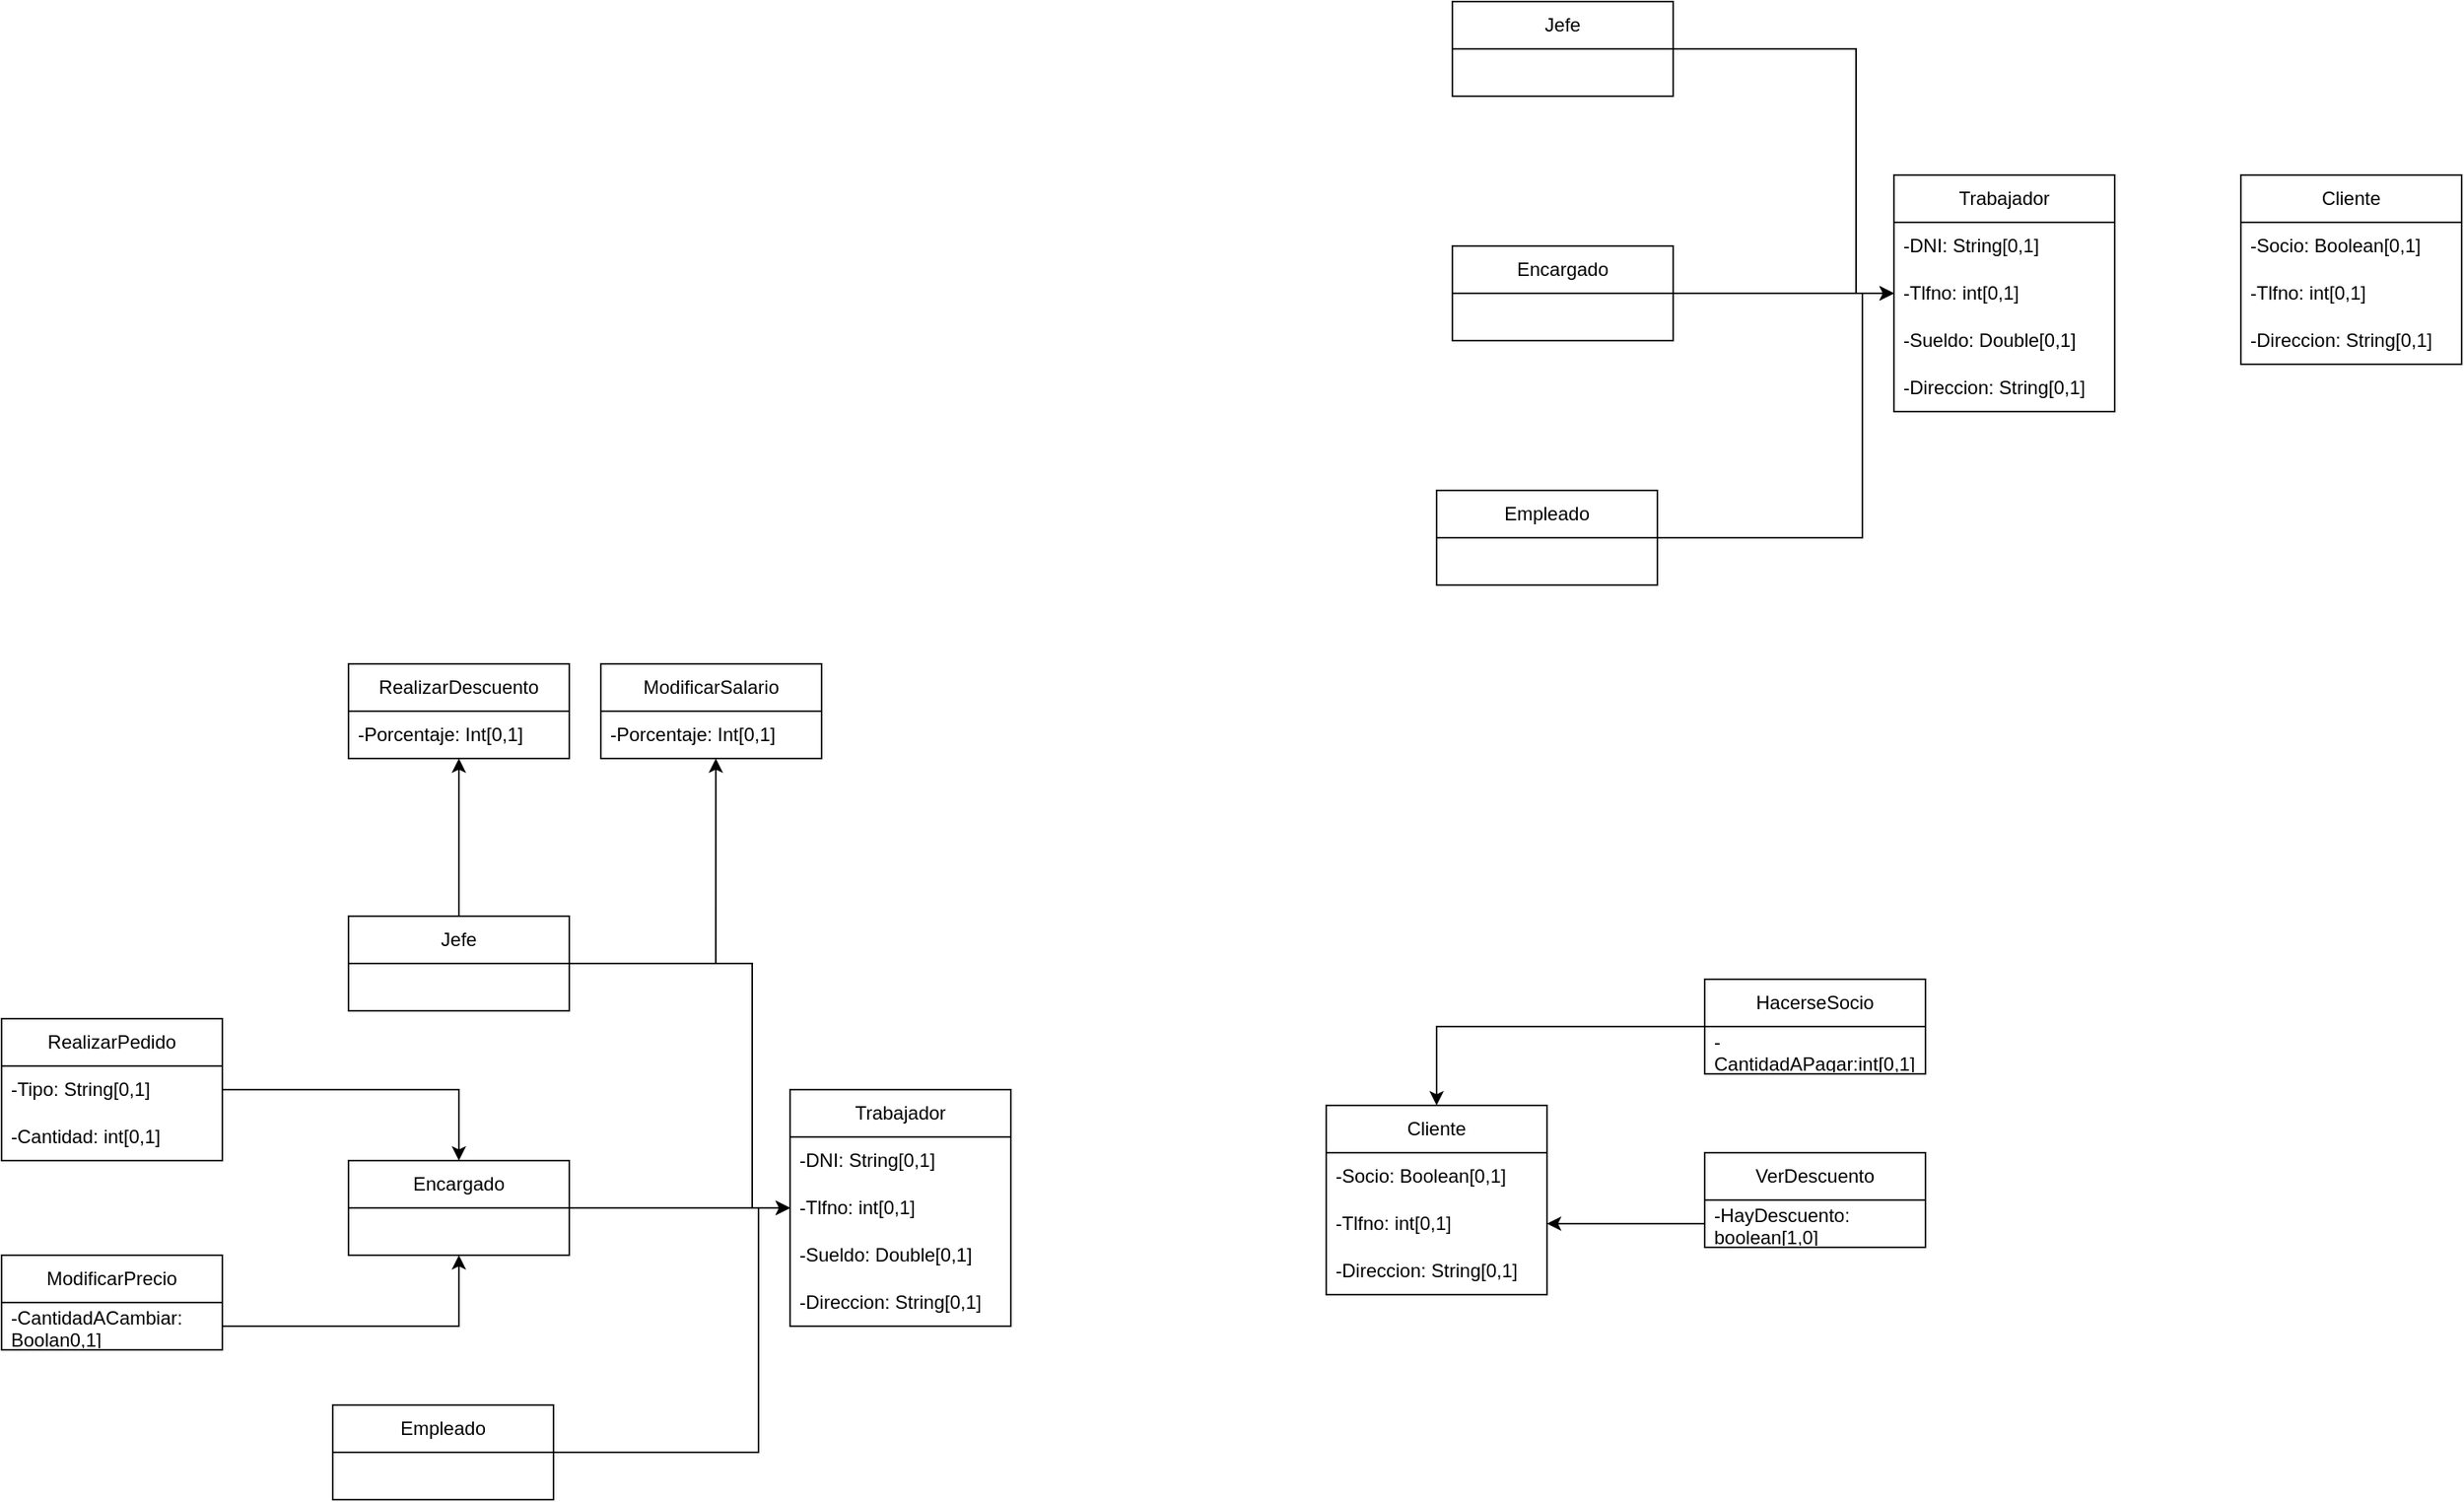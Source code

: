<mxfile version="24.2.5" type="device">
  <diagram name="Página-1" id="Te_dCWf47TYjOMwu0fgj">
    <mxGraphModel dx="1621" dy="1957" grid="1" gridSize="10" guides="1" tooltips="1" connect="1" arrows="1" fold="1" page="1" pageScale="1" pageWidth="827" pageHeight="1169" math="0" shadow="0">
      <root>
        <mxCell id="0" />
        <mxCell id="1" parent="0" />
        <mxCell id="3V_MfTSVL9cRkVpVSin2-2" value="Trabajador" style="swimlane;fontStyle=0;childLayout=stackLayout;horizontal=1;startSize=30;horizontalStack=0;resizeParent=1;resizeParentMax=0;resizeLast=0;collapsible=1;marginBottom=0;whiteSpace=wrap;html=1;" parent="1" vertex="1">
          <mxGeometry x="330" y="200" width="140" height="150" as="geometry" />
        </mxCell>
        <mxCell id="3V_MfTSVL9cRkVpVSin2-3" value="-DNI: String[0,1]" style="text;strokeColor=none;fillColor=none;align=left;verticalAlign=middle;spacingLeft=4;spacingRight=4;overflow=hidden;points=[[0,0.5],[1,0.5]];portConstraint=eastwest;rotatable=0;whiteSpace=wrap;html=1;" parent="3V_MfTSVL9cRkVpVSin2-2" vertex="1">
          <mxGeometry y="30" width="140" height="30" as="geometry" />
        </mxCell>
        <mxCell id="3V_MfTSVL9cRkVpVSin2-4" value="-Tlfno: int[0,1]" style="text;strokeColor=none;fillColor=none;align=left;verticalAlign=middle;spacingLeft=4;spacingRight=4;overflow=hidden;points=[[0,0.5],[1,0.5]];portConstraint=eastwest;rotatable=0;whiteSpace=wrap;html=1;" parent="3V_MfTSVL9cRkVpVSin2-2" vertex="1">
          <mxGeometry y="60" width="140" height="30" as="geometry" />
        </mxCell>
        <mxCell id="3V_MfTSVL9cRkVpVSin2-5" value="-Sueldo: Double[0,1]" style="text;strokeColor=none;fillColor=none;align=left;verticalAlign=middle;spacingLeft=4;spacingRight=4;overflow=hidden;points=[[0,0.5],[1,0.5]];portConstraint=eastwest;rotatable=0;whiteSpace=wrap;html=1;" parent="3V_MfTSVL9cRkVpVSin2-2" vertex="1">
          <mxGeometry y="90" width="140" height="30" as="geometry" />
        </mxCell>
        <mxCell id="3V_MfTSVL9cRkVpVSin2-6" value="-Direccion: String[0,1]" style="text;strokeColor=none;fillColor=none;align=left;verticalAlign=middle;spacingLeft=4;spacingRight=4;overflow=hidden;points=[[0,0.5],[1,0.5]];portConstraint=eastwest;rotatable=0;whiteSpace=wrap;html=1;" parent="3V_MfTSVL9cRkVpVSin2-2" vertex="1">
          <mxGeometry y="120" width="140" height="30" as="geometry" />
        </mxCell>
        <mxCell id="3V_MfTSVL9cRkVpVSin2-25" style="edgeStyle=orthogonalEdgeStyle;rounded=0;orthogonalLoop=1;jettySize=auto;html=1;entryX=0.5;entryY=1;entryDx=0;entryDy=0;" parent="1" source="3V_MfTSVL9cRkVpVSin2-7" target="3V_MfTSVL9cRkVpVSin2-21" edge="1">
          <mxGeometry relative="1" as="geometry" />
        </mxCell>
        <mxCell id="3V_MfTSVL9cRkVpVSin2-7" value="Jefe" style="swimlane;fontStyle=0;childLayout=stackLayout;horizontal=1;startSize=30;horizontalStack=0;resizeParent=1;resizeParentMax=0;resizeLast=0;collapsible=1;marginBottom=0;whiteSpace=wrap;html=1;" parent="1" vertex="1">
          <mxGeometry x="50" y="90" width="140" height="60" as="geometry" />
        </mxCell>
        <mxCell id="3V_MfTSVL9cRkVpVSin2-14" style="edgeStyle=orthogonalEdgeStyle;rounded=0;orthogonalLoop=1;jettySize=auto;html=1;entryX=0;entryY=0.5;entryDx=0;entryDy=0;" parent="1" source="3V_MfTSVL9cRkVpVSin2-11" target="3V_MfTSVL9cRkVpVSin2-4" edge="1">
          <mxGeometry relative="1" as="geometry" />
        </mxCell>
        <mxCell id="3V_MfTSVL9cRkVpVSin2-11" value="Encargado" style="swimlane;fontStyle=0;childLayout=stackLayout;horizontal=1;startSize=30;horizontalStack=0;resizeParent=1;resizeParentMax=0;resizeLast=0;collapsible=1;marginBottom=0;whiteSpace=wrap;html=1;" parent="1" vertex="1">
          <mxGeometry x="50" y="245" width="140" height="60" as="geometry" />
        </mxCell>
        <mxCell id="3V_MfTSVL9cRkVpVSin2-15" style="edgeStyle=orthogonalEdgeStyle;rounded=0;orthogonalLoop=1;jettySize=auto;html=1;entryX=0;entryY=0.5;entryDx=0;entryDy=0;" parent="1" source="3V_MfTSVL9cRkVpVSin2-12" target="3V_MfTSVL9cRkVpVSin2-4" edge="1">
          <mxGeometry relative="1" as="geometry">
            <Array as="points">
              <mxPoint x="310" y="430" />
              <mxPoint x="310" y="275" />
            </Array>
          </mxGeometry>
        </mxCell>
        <mxCell id="3V_MfTSVL9cRkVpVSin2-12" value="Empleado" style="swimlane;fontStyle=0;childLayout=stackLayout;horizontal=1;startSize=30;horizontalStack=0;resizeParent=1;resizeParentMax=0;resizeLast=0;collapsible=1;marginBottom=0;whiteSpace=wrap;html=1;" parent="1" vertex="1">
          <mxGeometry x="40" y="400" width="140" height="60" as="geometry" />
        </mxCell>
        <mxCell id="3V_MfTSVL9cRkVpVSin2-13" style="edgeStyle=orthogonalEdgeStyle;rounded=0;orthogonalLoop=1;jettySize=auto;html=1;entryX=0;entryY=0.5;entryDx=0;entryDy=0;" parent="1" source="3V_MfTSVL9cRkVpVSin2-7" target="3V_MfTSVL9cRkVpVSin2-4" edge="1">
          <mxGeometry relative="1" as="geometry">
            <Array as="points">
              <mxPoint x="306" y="120" />
              <mxPoint x="306" y="275" />
            </Array>
          </mxGeometry>
        </mxCell>
        <mxCell id="3V_MfTSVL9cRkVpVSin2-16" value="Cliente" style="swimlane;fontStyle=0;childLayout=stackLayout;horizontal=1;startSize=30;horizontalStack=0;resizeParent=1;resizeParentMax=0;resizeLast=0;collapsible=1;marginBottom=0;whiteSpace=wrap;html=1;" parent="1" vertex="1">
          <mxGeometry x="670" y="210" width="140" height="120" as="geometry" />
        </mxCell>
        <mxCell id="3V_MfTSVL9cRkVpVSin2-17" value="-Socio: Boolean[0,1]" style="text;strokeColor=none;fillColor=none;align=left;verticalAlign=middle;spacingLeft=4;spacingRight=4;overflow=hidden;points=[[0,0.5],[1,0.5]];portConstraint=eastwest;rotatable=0;whiteSpace=wrap;html=1;" parent="3V_MfTSVL9cRkVpVSin2-16" vertex="1">
          <mxGeometry y="30" width="140" height="30" as="geometry" />
        </mxCell>
        <mxCell id="3V_MfTSVL9cRkVpVSin2-18" value="-Tlfno: int[0,1]" style="text;strokeColor=none;fillColor=none;align=left;verticalAlign=middle;spacingLeft=4;spacingRight=4;overflow=hidden;points=[[0,0.5],[1,0.5]];portConstraint=eastwest;rotatable=0;whiteSpace=wrap;html=1;" parent="3V_MfTSVL9cRkVpVSin2-16" vertex="1">
          <mxGeometry y="60" width="140" height="30" as="geometry" />
        </mxCell>
        <mxCell id="3V_MfTSVL9cRkVpVSin2-20" value="-Direccion: String[0,1]" style="text;strokeColor=none;fillColor=none;align=left;verticalAlign=middle;spacingLeft=4;spacingRight=4;overflow=hidden;points=[[0,0.5],[1,0.5]];portConstraint=eastwest;rotatable=0;whiteSpace=wrap;html=1;" parent="3V_MfTSVL9cRkVpVSin2-16" vertex="1">
          <mxGeometry y="90" width="140" height="30" as="geometry" />
        </mxCell>
        <mxCell id="3V_MfTSVL9cRkVpVSin2-21" value="RealizarDescuento" style="swimlane;fontStyle=0;childLayout=stackLayout;horizontal=1;startSize=30;horizontalStack=0;resizeParent=1;resizeParentMax=0;resizeLast=0;collapsible=1;marginBottom=0;whiteSpace=wrap;html=1;" parent="1" vertex="1">
          <mxGeometry x="50" y="-70" width="140" height="60" as="geometry" />
        </mxCell>
        <mxCell id="3V_MfTSVL9cRkVpVSin2-22" value="-Porcentaje: Int[0,1]" style="text;strokeColor=none;fillColor=none;align=left;verticalAlign=middle;spacingLeft=4;spacingRight=4;overflow=hidden;points=[[0,0.5],[1,0.5]];portConstraint=eastwest;rotatable=0;whiteSpace=wrap;html=1;" parent="3V_MfTSVL9cRkVpVSin2-21" vertex="1">
          <mxGeometry y="30" width="140" height="30" as="geometry" />
        </mxCell>
        <mxCell id="3V_MfTSVL9cRkVpVSin2-31" value="ModificarSalario" style="swimlane;fontStyle=0;childLayout=stackLayout;horizontal=1;startSize=30;horizontalStack=0;resizeParent=1;resizeParentMax=0;resizeLast=0;collapsible=1;marginBottom=0;whiteSpace=wrap;html=1;" parent="1" vertex="1">
          <mxGeometry x="210" y="-70" width="140" height="60" as="geometry" />
        </mxCell>
        <mxCell id="3V_MfTSVL9cRkVpVSin2-32" value="-Porcentaje: Int[0,1]" style="text;strokeColor=none;fillColor=none;align=left;verticalAlign=middle;spacingLeft=4;spacingRight=4;overflow=hidden;points=[[0,0.5],[1,0.5]];portConstraint=eastwest;rotatable=0;whiteSpace=wrap;html=1;" parent="3V_MfTSVL9cRkVpVSin2-31" vertex="1">
          <mxGeometry y="30" width="140" height="30" as="geometry" />
        </mxCell>
        <mxCell id="3V_MfTSVL9cRkVpVSin2-33" style="edgeStyle=orthogonalEdgeStyle;rounded=0;orthogonalLoop=1;jettySize=auto;html=1;entryX=0.521;entryY=1;entryDx=0;entryDy=0;entryPerimeter=0;" parent="1" source="3V_MfTSVL9cRkVpVSin2-7" target="3V_MfTSVL9cRkVpVSin2-32" edge="1">
          <mxGeometry relative="1" as="geometry">
            <Array as="points">
              <mxPoint x="283" y="120" />
            </Array>
          </mxGeometry>
        </mxCell>
        <mxCell id="3V_MfTSVL9cRkVpVSin2-34" value="RealizarPedido" style="swimlane;fontStyle=0;childLayout=stackLayout;horizontal=1;startSize=30;horizontalStack=0;resizeParent=1;resizeParentMax=0;resizeLast=0;collapsible=1;marginBottom=0;whiteSpace=wrap;html=1;" parent="1" vertex="1">
          <mxGeometry x="-170" y="155" width="140" height="90" as="geometry" />
        </mxCell>
        <mxCell id="3V_MfTSVL9cRkVpVSin2-35" value="-Tipo: String[0,1]" style="text;strokeColor=none;fillColor=none;align=left;verticalAlign=middle;spacingLeft=4;spacingRight=4;overflow=hidden;points=[[0,0.5],[1,0.5]];portConstraint=eastwest;rotatable=0;whiteSpace=wrap;html=1;" parent="3V_MfTSVL9cRkVpVSin2-34" vertex="1">
          <mxGeometry y="30" width="140" height="30" as="geometry" />
        </mxCell>
        <mxCell id="3V_MfTSVL9cRkVpVSin2-36" value="-Cantidad: int[0,1]" style="text;strokeColor=none;fillColor=none;align=left;verticalAlign=middle;spacingLeft=4;spacingRight=4;overflow=hidden;points=[[0,0.5],[1,0.5]];portConstraint=eastwest;rotatable=0;whiteSpace=wrap;html=1;" parent="3V_MfTSVL9cRkVpVSin2-34" vertex="1">
          <mxGeometry y="60" width="140" height="30" as="geometry" />
        </mxCell>
        <mxCell id="3V_MfTSVL9cRkVpVSin2-38" style="edgeStyle=orthogonalEdgeStyle;rounded=0;orthogonalLoop=1;jettySize=auto;html=1;" parent="1" source="3V_MfTSVL9cRkVpVSin2-35" target="3V_MfTSVL9cRkVpVSin2-11" edge="1">
          <mxGeometry relative="1" as="geometry" />
        </mxCell>
        <mxCell id="3V_MfTSVL9cRkVpVSin2-39" value="ModificarPrecio" style="swimlane;fontStyle=0;childLayout=stackLayout;horizontal=1;startSize=30;horizontalStack=0;resizeParent=1;resizeParentMax=0;resizeLast=0;collapsible=1;marginBottom=0;whiteSpace=wrap;html=1;" parent="1" vertex="1">
          <mxGeometry x="-170" y="305" width="140" height="60" as="geometry" />
        </mxCell>
        <mxCell id="3V_MfTSVL9cRkVpVSin2-40" value="-CantidadACambiar: Boolan0,1]" style="text;strokeColor=none;fillColor=none;align=left;verticalAlign=middle;spacingLeft=4;spacingRight=4;overflow=hidden;points=[[0,0.5],[1,0.5]];portConstraint=eastwest;rotatable=0;whiteSpace=wrap;html=1;" parent="3V_MfTSVL9cRkVpVSin2-39" vertex="1">
          <mxGeometry y="30" width="140" height="30" as="geometry" />
        </mxCell>
        <mxCell id="3V_MfTSVL9cRkVpVSin2-44" style="edgeStyle=orthogonalEdgeStyle;rounded=0;orthogonalLoop=1;jettySize=auto;html=1;entryX=0.5;entryY=1;entryDx=0;entryDy=0;" parent="1" source="3V_MfTSVL9cRkVpVSin2-40" target="3V_MfTSVL9cRkVpVSin2-11" edge="1">
          <mxGeometry relative="1" as="geometry" />
        </mxCell>
        <mxCell id="3V_MfTSVL9cRkVpVSin2-50" value="VerDescuento" style="swimlane;fontStyle=0;childLayout=stackLayout;horizontal=1;startSize=30;horizontalStack=0;resizeParent=1;resizeParentMax=0;resizeLast=0;collapsible=1;marginBottom=0;whiteSpace=wrap;html=1;" parent="1" vertex="1">
          <mxGeometry x="910" y="240" width="140" height="60" as="geometry" />
        </mxCell>
        <mxCell id="3V_MfTSVL9cRkVpVSin2-51" value="-HayDescuento: boolean[1,0]" style="text;strokeColor=none;fillColor=none;align=left;verticalAlign=middle;spacingLeft=4;spacingRight=4;overflow=hidden;points=[[0,0.5],[1,0.5]];portConstraint=eastwest;rotatable=0;whiteSpace=wrap;html=1;" parent="3V_MfTSVL9cRkVpVSin2-50" vertex="1">
          <mxGeometry y="30" width="140" height="30" as="geometry" />
        </mxCell>
        <mxCell id="3V_MfTSVL9cRkVpVSin2-52" style="edgeStyle=orthogonalEdgeStyle;rounded=0;orthogonalLoop=1;jettySize=auto;html=1;" parent="1" source="3V_MfTSVL9cRkVpVSin2-51" target="3V_MfTSVL9cRkVpVSin2-18" edge="1">
          <mxGeometry relative="1" as="geometry" />
        </mxCell>
        <mxCell id="3V_MfTSVL9cRkVpVSin2-55" style="edgeStyle=orthogonalEdgeStyle;rounded=0;orthogonalLoop=1;jettySize=auto;html=1;entryX=0.5;entryY=0;entryDx=0;entryDy=0;" parent="1" source="3V_MfTSVL9cRkVpVSin2-53" target="3V_MfTSVL9cRkVpVSin2-16" edge="1">
          <mxGeometry relative="1" as="geometry" />
        </mxCell>
        <mxCell id="3V_MfTSVL9cRkVpVSin2-53" value="HacerseSocio" style="swimlane;fontStyle=0;childLayout=stackLayout;horizontal=1;startSize=30;horizontalStack=0;resizeParent=1;resizeParentMax=0;resizeLast=0;collapsible=1;marginBottom=0;whiteSpace=wrap;html=1;" parent="1" vertex="1">
          <mxGeometry x="910" y="130" width="140" height="60" as="geometry" />
        </mxCell>
        <mxCell id="3V_MfTSVL9cRkVpVSin2-54" value="-CantidadAPagar:int[0,1]" style="text;strokeColor=none;fillColor=none;align=left;verticalAlign=middle;spacingLeft=4;spacingRight=4;overflow=hidden;points=[[0,0.5],[1,0.5]];portConstraint=eastwest;rotatable=0;whiteSpace=wrap;html=1;" parent="3V_MfTSVL9cRkVpVSin2-53" vertex="1">
          <mxGeometry y="30" width="140" height="30" as="geometry" />
        </mxCell>
        <mxCell id="feSZkq59gWw7UETYv2uz-35" value="Trabajador" style="swimlane;fontStyle=0;childLayout=stackLayout;horizontal=1;startSize=30;horizontalStack=0;resizeParent=1;resizeParentMax=0;resizeLast=0;collapsible=1;marginBottom=0;whiteSpace=wrap;html=1;" vertex="1" parent="1">
          <mxGeometry x="1030" y="-380" width="140" height="150" as="geometry" />
        </mxCell>
        <mxCell id="feSZkq59gWw7UETYv2uz-36" value="-DNI: String[0,1]" style="text;strokeColor=none;fillColor=none;align=left;verticalAlign=middle;spacingLeft=4;spacingRight=4;overflow=hidden;points=[[0,0.5],[1,0.5]];portConstraint=eastwest;rotatable=0;whiteSpace=wrap;html=1;" vertex="1" parent="feSZkq59gWw7UETYv2uz-35">
          <mxGeometry y="30" width="140" height="30" as="geometry" />
        </mxCell>
        <mxCell id="feSZkq59gWw7UETYv2uz-37" value="-Tlfno: int[0,1]" style="text;strokeColor=none;fillColor=none;align=left;verticalAlign=middle;spacingLeft=4;spacingRight=4;overflow=hidden;points=[[0,0.5],[1,0.5]];portConstraint=eastwest;rotatable=0;whiteSpace=wrap;html=1;" vertex="1" parent="feSZkq59gWw7UETYv2uz-35">
          <mxGeometry y="60" width="140" height="30" as="geometry" />
        </mxCell>
        <mxCell id="feSZkq59gWw7UETYv2uz-38" value="-Sueldo: Double[0,1]" style="text;strokeColor=none;fillColor=none;align=left;verticalAlign=middle;spacingLeft=4;spacingRight=4;overflow=hidden;points=[[0,0.5],[1,0.5]];portConstraint=eastwest;rotatable=0;whiteSpace=wrap;html=1;" vertex="1" parent="feSZkq59gWw7UETYv2uz-35">
          <mxGeometry y="90" width="140" height="30" as="geometry" />
        </mxCell>
        <mxCell id="feSZkq59gWw7UETYv2uz-39" value="-Direccion: String[0,1]" style="text;strokeColor=none;fillColor=none;align=left;verticalAlign=middle;spacingLeft=4;spacingRight=4;overflow=hidden;points=[[0,0.5],[1,0.5]];portConstraint=eastwest;rotatable=0;whiteSpace=wrap;html=1;" vertex="1" parent="feSZkq59gWw7UETYv2uz-35">
          <mxGeometry y="120" width="140" height="30" as="geometry" />
        </mxCell>
        <mxCell id="feSZkq59gWw7UETYv2uz-41" value="Jefe" style="swimlane;fontStyle=0;childLayout=stackLayout;horizontal=1;startSize=30;horizontalStack=0;resizeParent=1;resizeParentMax=0;resizeLast=0;collapsible=1;marginBottom=0;whiteSpace=wrap;html=1;" vertex="1" parent="1">
          <mxGeometry x="750" y="-490" width="140" height="60" as="geometry" />
        </mxCell>
        <mxCell id="feSZkq59gWw7UETYv2uz-42" style="edgeStyle=orthogonalEdgeStyle;rounded=0;orthogonalLoop=1;jettySize=auto;html=1;entryX=0;entryY=0.5;entryDx=0;entryDy=0;" edge="1" parent="1" source="feSZkq59gWw7UETYv2uz-43" target="feSZkq59gWw7UETYv2uz-37">
          <mxGeometry relative="1" as="geometry" />
        </mxCell>
        <mxCell id="feSZkq59gWw7UETYv2uz-43" value="Encargado" style="swimlane;fontStyle=0;childLayout=stackLayout;horizontal=1;startSize=30;horizontalStack=0;resizeParent=1;resizeParentMax=0;resizeLast=0;collapsible=1;marginBottom=0;whiteSpace=wrap;html=1;" vertex="1" parent="1">
          <mxGeometry x="750" y="-335" width="140" height="60" as="geometry" />
        </mxCell>
        <mxCell id="feSZkq59gWw7UETYv2uz-44" style="edgeStyle=orthogonalEdgeStyle;rounded=0;orthogonalLoop=1;jettySize=auto;html=1;entryX=0;entryY=0.5;entryDx=0;entryDy=0;" edge="1" parent="1" source="feSZkq59gWw7UETYv2uz-45" target="feSZkq59gWw7UETYv2uz-37">
          <mxGeometry relative="1" as="geometry">
            <Array as="points">
              <mxPoint x="1010" y="-150" />
              <mxPoint x="1010" y="-305" />
            </Array>
          </mxGeometry>
        </mxCell>
        <mxCell id="feSZkq59gWw7UETYv2uz-45" value="Empleado" style="swimlane;fontStyle=0;childLayout=stackLayout;horizontal=1;startSize=30;horizontalStack=0;resizeParent=1;resizeParentMax=0;resizeLast=0;collapsible=1;marginBottom=0;whiteSpace=wrap;html=1;" vertex="1" parent="1">
          <mxGeometry x="740" y="-180" width="140" height="60" as="geometry" />
        </mxCell>
        <mxCell id="feSZkq59gWw7UETYv2uz-46" style="edgeStyle=orthogonalEdgeStyle;rounded=0;orthogonalLoop=1;jettySize=auto;html=1;entryX=0;entryY=0.5;entryDx=0;entryDy=0;" edge="1" parent="1" source="feSZkq59gWw7UETYv2uz-41" target="feSZkq59gWw7UETYv2uz-37">
          <mxGeometry relative="1" as="geometry">
            <Array as="points">
              <mxPoint x="1006" y="-460" />
              <mxPoint x="1006" y="-305" />
            </Array>
          </mxGeometry>
        </mxCell>
        <mxCell id="feSZkq59gWw7UETYv2uz-47" value="Cliente" style="swimlane;fontStyle=0;childLayout=stackLayout;horizontal=1;startSize=30;horizontalStack=0;resizeParent=1;resizeParentMax=0;resizeLast=0;collapsible=1;marginBottom=0;whiteSpace=wrap;html=1;" vertex="1" parent="1">
          <mxGeometry x="1250" y="-380" width="140" height="120" as="geometry" />
        </mxCell>
        <mxCell id="feSZkq59gWw7UETYv2uz-48" value="-Socio: Boolean[0,1]" style="text;strokeColor=none;fillColor=none;align=left;verticalAlign=middle;spacingLeft=4;spacingRight=4;overflow=hidden;points=[[0,0.5],[1,0.5]];portConstraint=eastwest;rotatable=0;whiteSpace=wrap;html=1;" vertex="1" parent="feSZkq59gWw7UETYv2uz-47">
          <mxGeometry y="30" width="140" height="30" as="geometry" />
        </mxCell>
        <mxCell id="feSZkq59gWw7UETYv2uz-49" value="-Tlfno: int[0,1]" style="text;strokeColor=none;fillColor=none;align=left;verticalAlign=middle;spacingLeft=4;spacingRight=4;overflow=hidden;points=[[0,0.5],[1,0.5]];portConstraint=eastwest;rotatable=0;whiteSpace=wrap;html=1;" vertex="1" parent="feSZkq59gWw7UETYv2uz-47">
          <mxGeometry y="60" width="140" height="30" as="geometry" />
        </mxCell>
        <mxCell id="feSZkq59gWw7UETYv2uz-50" value="-Direccion: String[0,1]" style="text;strokeColor=none;fillColor=none;align=left;verticalAlign=middle;spacingLeft=4;spacingRight=4;overflow=hidden;points=[[0,0.5],[1,0.5]];portConstraint=eastwest;rotatable=0;whiteSpace=wrap;html=1;" vertex="1" parent="feSZkq59gWw7UETYv2uz-47">
          <mxGeometry y="90" width="140" height="30" as="geometry" />
        </mxCell>
      </root>
    </mxGraphModel>
  </diagram>
</mxfile>
